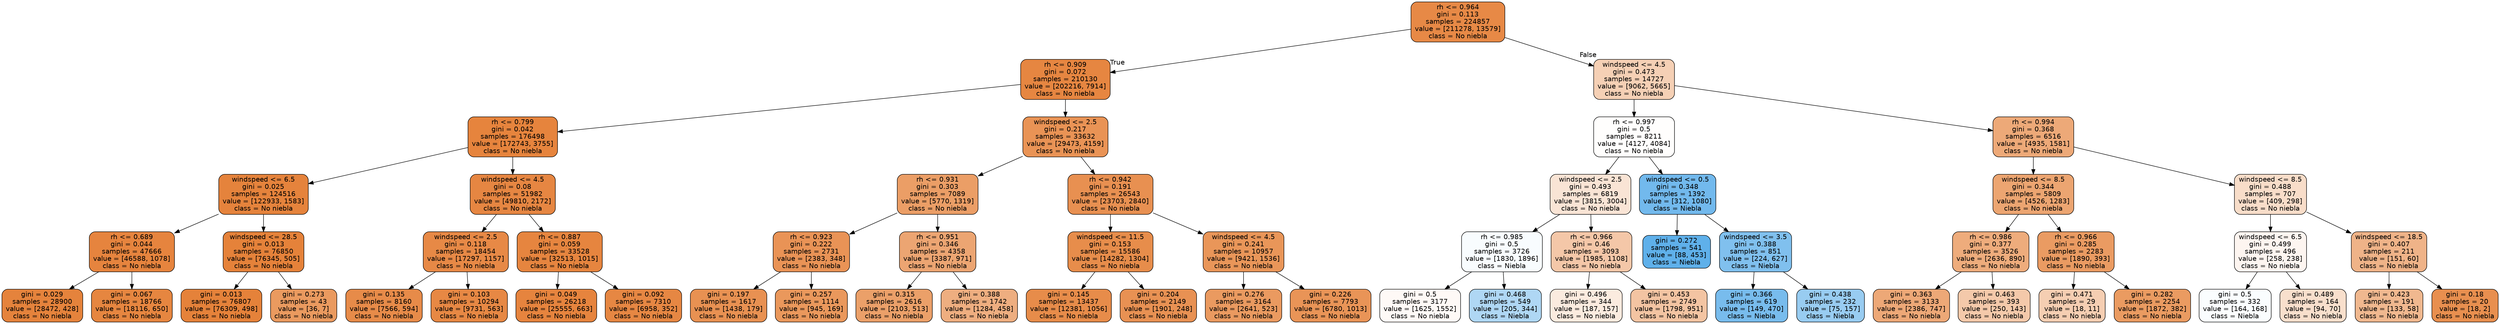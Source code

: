 digraph Tree {
node [shape=box, style="filled, rounded", color="black", fontname="helvetica"] ;
edge [fontname="helvetica"] ;
0 [label="rh <= 0.964\ngini = 0.113\nsamples = 224857\nvalue = [211278, 13579]\nclass = No niebla", fillcolor="#e78946"] ;
1 [label="rh <= 0.909\ngini = 0.072\nsamples = 210130\nvalue = [202216, 7914]\nclass = No niebla", fillcolor="#e68641"] ;
0 -> 1 [labeldistance=2.5, labelangle=45, headlabel="True"] ;
2 [label="rh <= 0.799\ngini = 0.042\nsamples = 176498\nvalue = [172743, 3755]\nclass = No niebla", fillcolor="#e6843d"] ;
1 -> 2 ;
3 [label="windspeed <= 6.5\ngini = 0.025\nsamples = 124516\nvalue = [122933, 1583]\nclass = No niebla", fillcolor="#e5833c"] ;
2 -> 3 ;
4 [label="rh <= 0.689\ngini = 0.044\nsamples = 47666\nvalue = [46588, 1078]\nclass = No niebla", fillcolor="#e6843e"] ;
3 -> 4 ;
5 [label="gini = 0.029\nsamples = 28900\nvalue = [28472, 428]\nclass = No niebla", fillcolor="#e5833c"] ;
4 -> 5 ;
6 [label="gini = 0.067\nsamples = 18766\nvalue = [18116, 650]\nclass = No niebla", fillcolor="#e68640"] ;
4 -> 6 ;
7 [label="windspeed <= 28.5\ngini = 0.013\nsamples = 76850\nvalue = [76345, 505]\nclass = No niebla", fillcolor="#e5823a"] ;
3 -> 7 ;
8 [label="gini = 0.013\nsamples = 76807\nvalue = [76309, 498]\nclass = No niebla", fillcolor="#e5823a"] ;
7 -> 8 ;
9 [label="gini = 0.273\nsamples = 43\nvalue = [36, 7]\nclass = No niebla", fillcolor="#ea9a5f"] ;
7 -> 9 ;
10 [label="windspeed <= 4.5\ngini = 0.08\nsamples = 51982\nvalue = [49810, 2172]\nclass = No niebla", fillcolor="#e68642"] ;
2 -> 10 ;
11 [label="windspeed <= 2.5\ngini = 0.118\nsamples = 18454\nvalue = [17297, 1157]\nclass = No niebla", fillcolor="#e78946"] ;
10 -> 11 ;
12 [label="gini = 0.135\nsamples = 8160\nvalue = [7566, 594]\nclass = No niebla", fillcolor="#e78b49"] ;
11 -> 12 ;
13 [label="gini = 0.103\nsamples = 10294\nvalue = [9731, 563]\nclass = No niebla", fillcolor="#e78844"] ;
11 -> 13 ;
14 [label="rh <= 0.887\ngini = 0.059\nsamples = 33528\nvalue = [32513, 1015]\nclass = No niebla", fillcolor="#e6853f"] ;
10 -> 14 ;
15 [label="gini = 0.049\nsamples = 26218\nvalue = [25555, 663]\nclass = No niebla", fillcolor="#e6843e"] ;
14 -> 15 ;
16 [label="gini = 0.092\nsamples = 7310\nvalue = [6958, 352]\nclass = No niebla", fillcolor="#e68743"] ;
14 -> 16 ;
17 [label="windspeed <= 2.5\ngini = 0.217\nsamples = 33632\nvalue = [29473, 4159]\nclass = No niebla", fillcolor="#e99355"] ;
1 -> 17 ;
18 [label="rh <= 0.931\ngini = 0.303\nsamples = 7089\nvalue = [5770, 1319]\nclass = No niebla", fillcolor="#eb9e66"] ;
17 -> 18 ;
19 [label="rh <= 0.923\ngini = 0.222\nsamples = 2731\nvalue = [2383, 348]\nclass = No niebla", fillcolor="#e99356"] ;
18 -> 19 ;
20 [label="gini = 0.197\nsamples = 1617\nvalue = [1438, 179]\nclass = No niebla", fillcolor="#e89152"] ;
19 -> 20 ;
21 [label="gini = 0.257\nsamples = 1114\nvalue = [945, 169]\nclass = No niebla", fillcolor="#ea985c"] ;
19 -> 21 ;
22 [label="rh <= 0.951\ngini = 0.346\nsamples = 4358\nvalue = [3387, 971]\nclass = No niebla", fillcolor="#eca572"] ;
18 -> 22 ;
23 [label="gini = 0.315\nsamples = 2616\nvalue = [2103, 513]\nclass = No niebla", fillcolor="#eba069"] ;
22 -> 23 ;
24 [label="gini = 0.388\nsamples = 1742\nvalue = [1284, 458]\nclass = No niebla", fillcolor="#eeae80"] ;
22 -> 24 ;
25 [label="rh <= 0.942\ngini = 0.191\nsamples = 26543\nvalue = [23703, 2840]\nclass = No niebla", fillcolor="#e89051"] ;
17 -> 25 ;
26 [label="windspeed <= 11.5\ngini = 0.153\nsamples = 15586\nvalue = [14282, 1304]\nclass = No niebla", fillcolor="#e78d4b"] ;
25 -> 26 ;
27 [label="gini = 0.145\nsamples = 13437\nvalue = [12381, 1056]\nclass = No niebla", fillcolor="#e78c4a"] ;
26 -> 27 ;
28 [label="gini = 0.204\nsamples = 2149\nvalue = [1901, 248]\nclass = No niebla", fillcolor="#e89153"] ;
26 -> 28 ;
29 [label="windspeed <= 4.5\ngini = 0.241\nsamples = 10957\nvalue = [9421, 1536]\nclass = No niebla", fillcolor="#e99659"] ;
25 -> 29 ;
30 [label="gini = 0.276\nsamples = 3164\nvalue = [2641, 523]\nclass = No niebla", fillcolor="#ea9a60"] ;
29 -> 30 ;
31 [label="gini = 0.226\nsamples = 7793\nvalue = [6780, 1013]\nclass = No niebla", fillcolor="#e99457"] ;
29 -> 31 ;
32 [label="windspeed <= 4.5\ngini = 0.473\nsamples = 14727\nvalue = [9062, 5665]\nclass = No niebla", fillcolor="#f5d0b5"] ;
0 -> 32 [labeldistance=2.5, labelangle=-45, headlabel="False"] ;
33 [label="rh <= 0.997\ngini = 0.5\nsamples = 8211\nvalue = [4127, 4084]\nclass = No niebla", fillcolor="#fffefd"] ;
32 -> 33 ;
34 [label="windspeed <= 2.5\ngini = 0.493\nsamples = 6819\nvalue = [3815, 3004]\nclass = No niebla", fillcolor="#f9e4d5"] ;
33 -> 34 ;
35 [label="rh <= 0.985\ngini = 0.5\nsamples = 3726\nvalue = [1830, 1896]\nclass = Niebla", fillcolor="#f8fcfe"] ;
34 -> 35 ;
36 [label="gini = 0.5\nsamples = 3177\nvalue = [1625, 1552]\nclass = No niebla", fillcolor="#fef9f6"] ;
35 -> 36 ;
37 [label="gini = 0.468\nsamples = 549\nvalue = [205, 344]\nclass = Niebla", fillcolor="#afd7f4"] ;
35 -> 37 ;
38 [label="rh <= 0.966\ngini = 0.46\nsamples = 3093\nvalue = [1985, 1108]\nclass = No niebla", fillcolor="#f4c7a8"] ;
34 -> 38 ;
39 [label="gini = 0.496\nsamples = 344\nvalue = [187, 157]\nclass = No niebla", fillcolor="#fbebdf"] ;
38 -> 39 ;
40 [label="gini = 0.453\nsamples = 2749\nvalue = [1798, 951]\nclass = No niebla", fillcolor="#f3c4a2"] ;
38 -> 40 ;
41 [label="windspeed <= 0.5\ngini = 0.348\nsamples = 1392\nvalue = [312, 1080]\nclass = Niebla", fillcolor="#72b9ed"] ;
33 -> 41 ;
42 [label="gini = 0.272\nsamples = 541\nvalue = [88, 453]\nclass = Niebla", fillcolor="#5fb0ea"] ;
41 -> 42 ;
43 [label="windspeed <= 3.5\ngini = 0.388\nsamples = 851\nvalue = [224, 627]\nclass = Niebla", fillcolor="#80c0ee"] ;
41 -> 43 ;
44 [label="gini = 0.366\nsamples = 619\nvalue = [149, 470]\nclass = Niebla", fillcolor="#78bced"] ;
43 -> 44 ;
45 [label="gini = 0.438\nsamples = 232\nvalue = [75, 157]\nclass = Niebla", fillcolor="#98ccf1"] ;
43 -> 45 ;
46 [label="rh <= 0.994\ngini = 0.368\nsamples = 6516\nvalue = [4935, 1581]\nclass = No niebla", fillcolor="#eda978"] ;
32 -> 46 ;
47 [label="windspeed <= 8.5\ngini = 0.344\nsamples = 5809\nvalue = [4526, 1283]\nclass = No niebla", fillcolor="#eca571"] ;
46 -> 47 ;
48 [label="rh <= 0.986\ngini = 0.377\nsamples = 3526\nvalue = [2636, 890]\nclass = No niebla", fillcolor="#eeac7c"] ;
47 -> 48 ;
49 [label="gini = 0.363\nsamples = 3133\nvalue = [2386, 747]\nclass = No niebla", fillcolor="#eda877"] ;
48 -> 49 ;
50 [label="gini = 0.463\nsamples = 393\nvalue = [250, 143]\nclass = No niebla", fillcolor="#f4c9aa"] ;
48 -> 50 ;
51 [label="rh <= 0.966\ngini = 0.285\nsamples = 2283\nvalue = [1890, 393]\nclass = No niebla", fillcolor="#ea9b62"] ;
47 -> 51 ;
52 [label="gini = 0.471\nsamples = 29\nvalue = [18, 11]\nclass = No niebla", fillcolor="#f5ceb2"] ;
51 -> 52 ;
53 [label="gini = 0.282\nsamples = 2254\nvalue = [1872, 382]\nclass = No niebla", fillcolor="#ea9b61"] ;
51 -> 53 ;
54 [label="windspeed <= 8.5\ngini = 0.488\nsamples = 707\nvalue = [409, 298]\nclass = No niebla", fillcolor="#f8ddc9"] ;
46 -> 54 ;
55 [label="windspeed <= 6.5\ngini = 0.499\nsamples = 496\nvalue = [258, 238]\nclass = No niebla", fillcolor="#fdf5f0"] ;
54 -> 55 ;
56 [label="gini = 0.5\nsamples = 332\nvalue = [164, 168]\nclass = Niebla", fillcolor="#fafdfe"] ;
55 -> 56 ;
57 [label="gini = 0.489\nsamples = 164\nvalue = [94, 70]\nclass = No niebla", fillcolor="#f8dfcc"] ;
55 -> 57 ;
58 [label="windspeed <= 18.5\ngini = 0.407\nsamples = 211\nvalue = [151, 60]\nclass = No niebla", fillcolor="#efb388"] ;
54 -> 58 ;
59 [label="gini = 0.423\nsamples = 191\nvalue = [133, 58]\nclass = No niebla", fillcolor="#f0b88f"] ;
58 -> 59 ;
60 [label="gini = 0.18\nsamples = 20\nvalue = [18, 2]\nclass = No niebla", fillcolor="#e88f4f"] ;
58 -> 60 ;
}